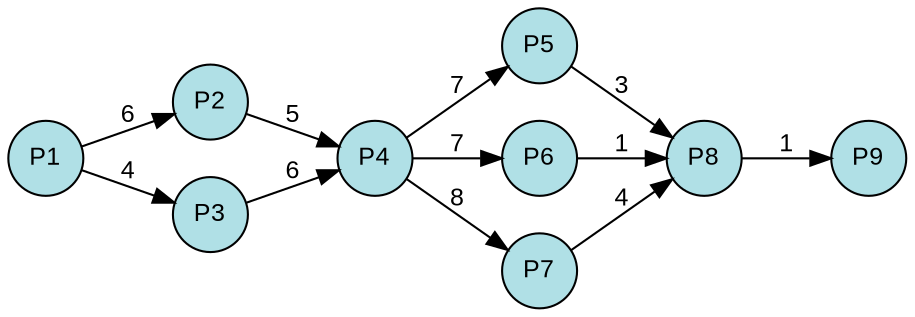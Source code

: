 digraph {
  splines=true;
node [margin=0 fontname=arial fontcolor=black fontsize=12 shape=circle width=0.5 fixedsize=true style=filled fillcolor=powderblue]
  1 [label="P1"]
  2 [label="P2"]
  3 [label="P3"]
  4 [label="P4"]
  5 [label="P5"]
  6 [label="P6"]
  7 [label="P7"]
  8 [label="P8"]
  9 [label="P9"]
rankdir=LR
edge [margin=0 fontname=arial fontcolor=black fontsize=12]
	1 -> 2 [label="6"]
	1 -> 3 [label="4"]
	2 -> 4 [label="5"]
	3 -> 4 [label="6"]
	4 -> 5 [label="7"]
	4 -> 6 [label="7"]
	4 -> 7 [label="8"]
	5 -> 8 [label="3"]
	6 -> 8 [label="1"]
	7 -> 8 [label="4"]
	8 -> 9 [label="1"]
	{rank=same  1 }
	{rank=same  2, 3 }
	{rank=same  4 }
	{rank=same  5, 6, 7 }
	{rank=same  8 }
	{rank=same  9 }
} 
